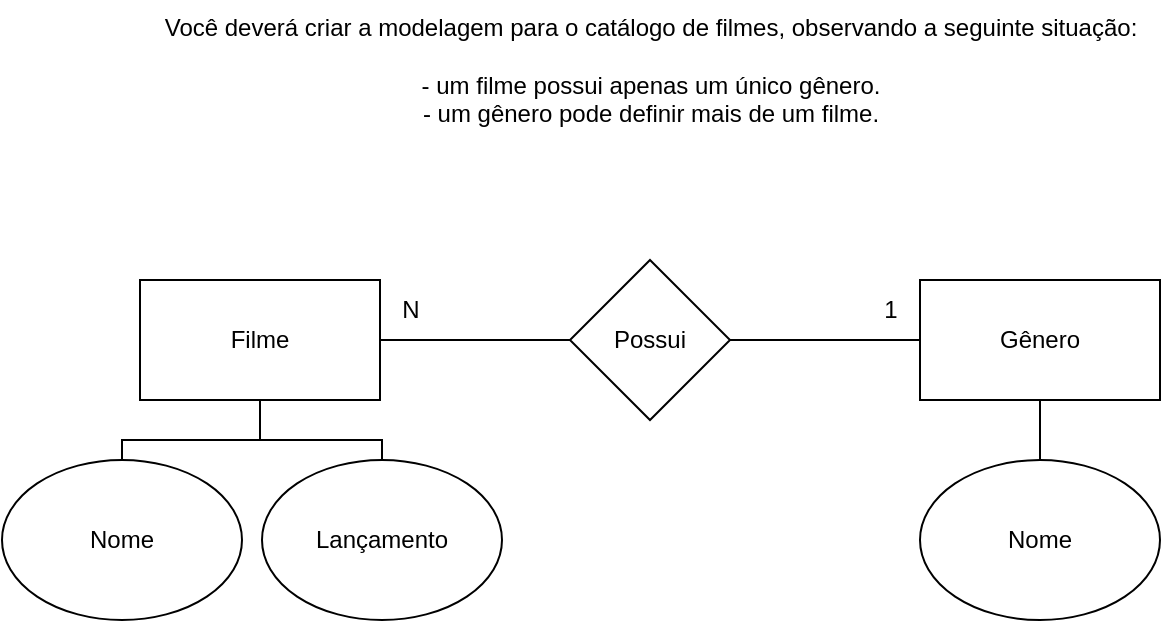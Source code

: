 <mxfile version="21.6.5" type="device">
  <diagram name="Página-1" id="e8nPapWINbScbidNu6U9">
    <mxGraphModel dx="1049" dy="621" grid="1" gridSize="10" guides="1" tooltips="1" connect="1" arrows="1" fold="1" page="1" pageScale="1" pageWidth="827" pageHeight="1169" math="0" shadow="0">
      <root>
        <mxCell id="0" />
        <mxCell id="1" parent="0" />
        <mxCell id="hanlL4ktnhCZCZ7IdgbA-1" value="&lt;div&gt;Você deverá criar a modelagem para o catálogo de filmes, observando a seguinte situação:&lt;/div&gt;&lt;div&gt;&lt;br&gt;&lt;/div&gt;&lt;div&gt;- um filme possui apenas um único gênero.&lt;/div&gt;&lt;div&gt;- um gênero pode definir mais de um filme.&lt;/div&gt;" style="text;html=1;align=center;verticalAlign=middle;resizable=0;points=[];autosize=1;strokeColor=none;fillColor=none;" vertex="1" parent="1">
          <mxGeometry x="159" y="50" width="510" height="70" as="geometry" />
        </mxCell>
        <mxCell id="hanlL4ktnhCZCZ7IdgbA-13" style="edgeStyle=orthogonalEdgeStyle;rounded=0;orthogonalLoop=1;jettySize=auto;html=1;exitX=0.5;exitY=1;exitDx=0;exitDy=0;entryX=0.5;entryY=0;entryDx=0;entryDy=0;endArrow=none;endFill=0;" edge="1" parent="1" source="hanlL4ktnhCZCZ7IdgbA-2" target="hanlL4ktnhCZCZ7IdgbA-12">
          <mxGeometry relative="1" as="geometry" />
        </mxCell>
        <mxCell id="hanlL4ktnhCZCZ7IdgbA-2" value="Gênero" style="rounded=0;whiteSpace=wrap;html=1;" vertex="1" parent="1">
          <mxGeometry x="549" y="190" width="120" height="60" as="geometry" />
        </mxCell>
        <mxCell id="hanlL4ktnhCZCZ7IdgbA-5" style="edgeStyle=orthogonalEdgeStyle;rounded=0;orthogonalLoop=1;jettySize=auto;html=1;exitX=1;exitY=0.5;exitDx=0;exitDy=0;entryX=0;entryY=0.5;entryDx=0;entryDy=0;endArrow=none;endFill=0;" edge="1" parent="1" source="hanlL4ktnhCZCZ7IdgbA-3" target="hanlL4ktnhCZCZ7IdgbA-4">
          <mxGeometry relative="1" as="geometry" />
        </mxCell>
        <mxCell id="hanlL4ktnhCZCZ7IdgbA-10" style="edgeStyle=orthogonalEdgeStyle;rounded=0;orthogonalLoop=1;jettySize=auto;html=1;exitX=0.5;exitY=1;exitDx=0;exitDy=0;entryX=0.5;entryY=0;entryDx=0;entryDy=0;endArrow=none;endFill=0;" edge="1" parent="1" source="hanlL4ktnhCZCZ7IdgbA-3" target="hanlL4ktnhCZCZ7IdgbA-9">
          <mxGeometry relative="1" as="geometry" />
        </mxCell>
        <mxCell id="hanlL4ktnhCZCZ7IdgbA-11" style="edgeStyle=orthogonalEdgeStyle;rounded=0;orthogonalLoop=1;jettySize=auto;html=1;exitX=0.5;exitY=1;exitDx=0;exitDy=0;entryX=0.5;entryY=0;entryDx=0;entryDy=0;endArrow=none;endFill=0;" edge="1" parent="1" source="hanlL4ktnhCZCZ7IdgbA-3" target="hanlL4ktnhCZCZ7IdgbA-8">
          <mxGeometry relative="1" as="geometry" />
        </mxCell>
        <mxCell id="hanlL4ktnhCZCZ7IdgbA-3" value="Filme" style="rounded=0;whiteSpace=wrap;html=1;" vertex="1" parent="1">
          <mxGeometry x="159" y="190" width="120" height="60" as="geometry" />
        </mxCell>
        <mxCell id="hanlL4ktnhCZCZ7IdgbA-6" style="edgeStyle=orthogonalEdgeStyle;rounded=0;orthogonalLoop=1;jettySize=auto;html=1;exitX=1;exitY=0.5;exitDx=0;exitDy=0;entryX=0;entryY=0.5;entryDx=0;entryDy=0;endArrow=none;endFill=0;" edge="1" parent="1" source="hanlL4ktnhCZCZ7IdgbA-4" target="hanlL4ktnhCZCZ7IdgbA-2">
          <mxGeometry relative="1" as="geometry" />
        </mxCell>
        <mxCell id="hanlL4ktnhCZCZ7IdgbA-4" value="Possui" style="rhombus;whiteSpace=wrap;html=1;" vertex="1" parent="1">
          <mxGeometry x="374" y="180" width="80" height="80" as="geometry" />
        </mxCell>
        <mxCell id="hanlL4ktnhCZCZ7IdgbA-8" value="Lançamento" style="ellipse;whiteSpace=wrap;html=1;" vertex="1" parent="1">
          <mxGeometry x="220" y="280" width="120" height="80" as="geometry" />
        </mxCell>
        <mxCell id="hanlL4ktnhCZCZ7IdgbA-9" value="Nome" style="ellipse;whiteSpace=wrap;html=1;" vertex="1" parent="1">
          <mxGeometry x="90" y="280" width="120" height="80" as="geometry" />
        </mxCell>
        <mxCell id="hanlL4ktnhCZCZ7IdgbA-12" value="Nome" style="ellipse;whiteSpace=wrap;html=1;" vertex="1" parent="1">
          <mxGeometry x="549" y="280" width="120" height="80" as="geometry" />
        </mxCell>
        <mxCell id="hanlL4ktnhCZCZ7IdgbA-14" value="N" style="text;html=1;align=center;verticalAlign=middle;resizable=0;points=[];autosize=1;strokeColor=none;fillColor=none;" vertex="1" parent="1">
          <mxGeometry x="279" y="190" width="30" height="30" as="geometry" />
        </mxCell>
        <mxCell id="hanlL4ktnhCZCZ7IdgbA-15" value="1" style="text;html=1;align=center;verticalAlign=middle;resizable=0;points=[];autosize=1;strokeColor=none;fillColor=none;" vertex="1" parent="1">
          <mxGeometry x="519" y="190" width="30" height="30" as="geometry" />
        </mxCell>
      </root>
    </mxGraphModel>
  </diagram>
</mxfile>
